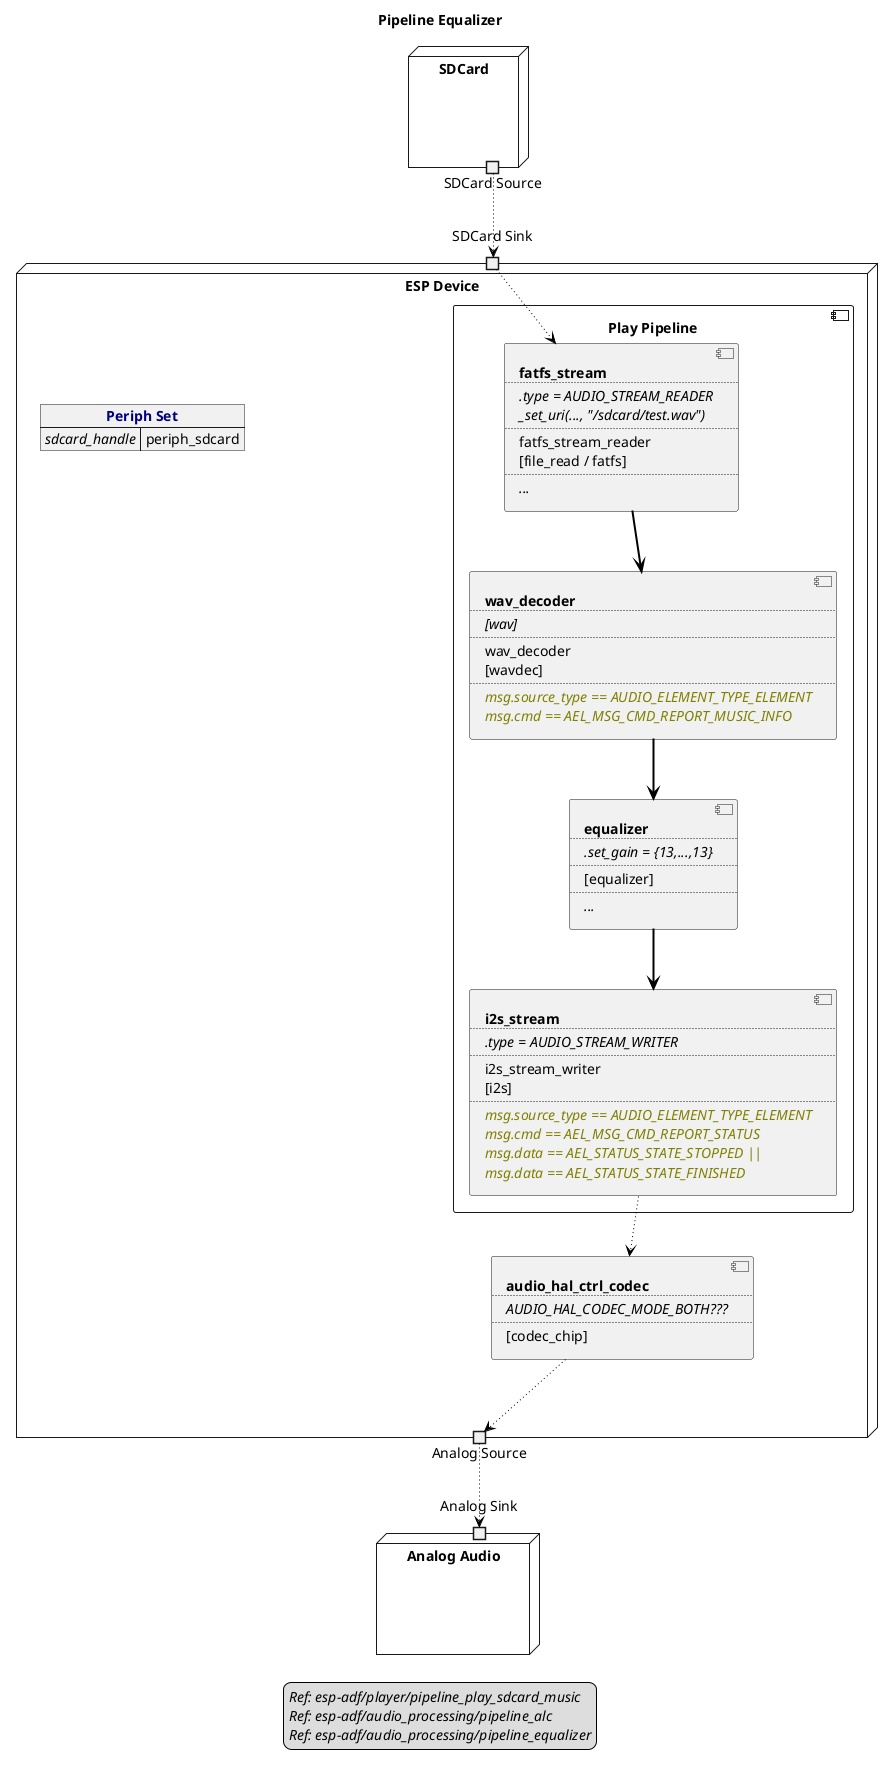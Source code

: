 ﻿@startuml pipeline_equalizer
title Pipeline Equalizer
allowmixing

legend
//Ref: esp-adf/player/pipeline_play_sdcard_music//
//Ref: esp-adf/audio_processing/pipeline_alc//
//Ref: esp-adf/audio_processing/pipeline_equalizer//
end legend

node "SDCard" as SDCard {
    portout "SDCard Source" as SdcardSource 
}

node "ESP Device" as ESPDevice {

    json "<b><color navy>Periph Set" as periph_set {
        "<i>sdcard_handle" : "periph_sdcard"
    }

    portin "SDCard Sink" as SdcardSink

    component "Play Pipeline" as PlayPipeline {

        component FatfsStream [
            <b>fatfs_stream
            ....
            <i>.type = AUDIO_STREAM_READER
            <i>_set_uri(..., "/sdcard/test.wav")
            ....
            fatfs_stream_reader
            [file_read / fatfs]
            ....
            <i>...
        ]

        component WavDecoder [
            <b>wav_decoder
            ....
            <i>[wav]
            ....
            wav_decoder
            [wavdec]
            ....
            <i><color olive>msg.source_type == AUDIO_ELEMENT_TYPE_ELEMENT
            <i><color olive>msg.cmd == AEL_MSG_CMD_REPORT_MUSIC_INFO
        ]

        component equalizer [
            <b>equalizer
            ....
            <i>.set_gain = {13,...,13}
            ....
            [equalizer]
            ....
            <i>...
        ]

        component I2SStream [
            <b>i2s_stream
            ....
            <i>.type = AUDIO_STREAM_WRITER
            ....
            i2s_stream_writer
            [i2s]
            ....
            <i><color olive>msg.source_type == AUDIO_ELEMENT_TYPE_ELEMENT
            <i><color olive>msg.cmd == AEL_MSG_CMD_REPORT_STATUS
            <i><color olive>msg.data == AEL_STATUS_STATE_STOPPED ||
            <i><color olive>msg.data == AEL_STATUS_STATE_FINISHED 
        ]
    }

    component HALCodec [
        <b>audio_hal_ctrl_codec
        ....
        <i>AUDIO_HAL_CODEC_MODE_BOTH???
        ....
        [codec_chip]
    ]

    portout "Analog Source" as AnalogSource
} 

node "Analog Audio" as AnalogAudio  {
    portin "Analog Sink" as AnalogSink
}

SdcardSource --> SdcardSink     #line:black;line.dotted;text:black

SdcardSink --> FatfsStream      #line:black;line.dotted;text:black
FatfsStream--> WavDecoder       #line:black;line.bold;text:black
WavDecoder --> equalizer        #line:black;line.bold;text:black
equalizer  --> I2SStream        #line:black;line.bold;text:black
I2SStream  --> HALCodec         #line:black;line.dotted;text:black
HALCodec   --> AnalogSource     #line:black;line.dotted;text:black

AnalogSource --> AnalogSink     #line:black;line.dotted;text:black

@enduml
